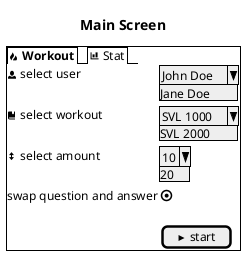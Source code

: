 @startsalt
{
{+
  title Main Screen
  {/ <b><&fire> Workout</b> | <&bar-chart> Stat }
  <&person> select user   | ^John Doe^^Jane Doe^
  .
  <&book> select workout | ^SVL 1000^^SVL 2000^
  .
  <&resize-height> select amount  | ^10^^20^
  .
  swap question and answer | (X)
  .
  .| [<&media-play> start]
}
}
@endsalt
